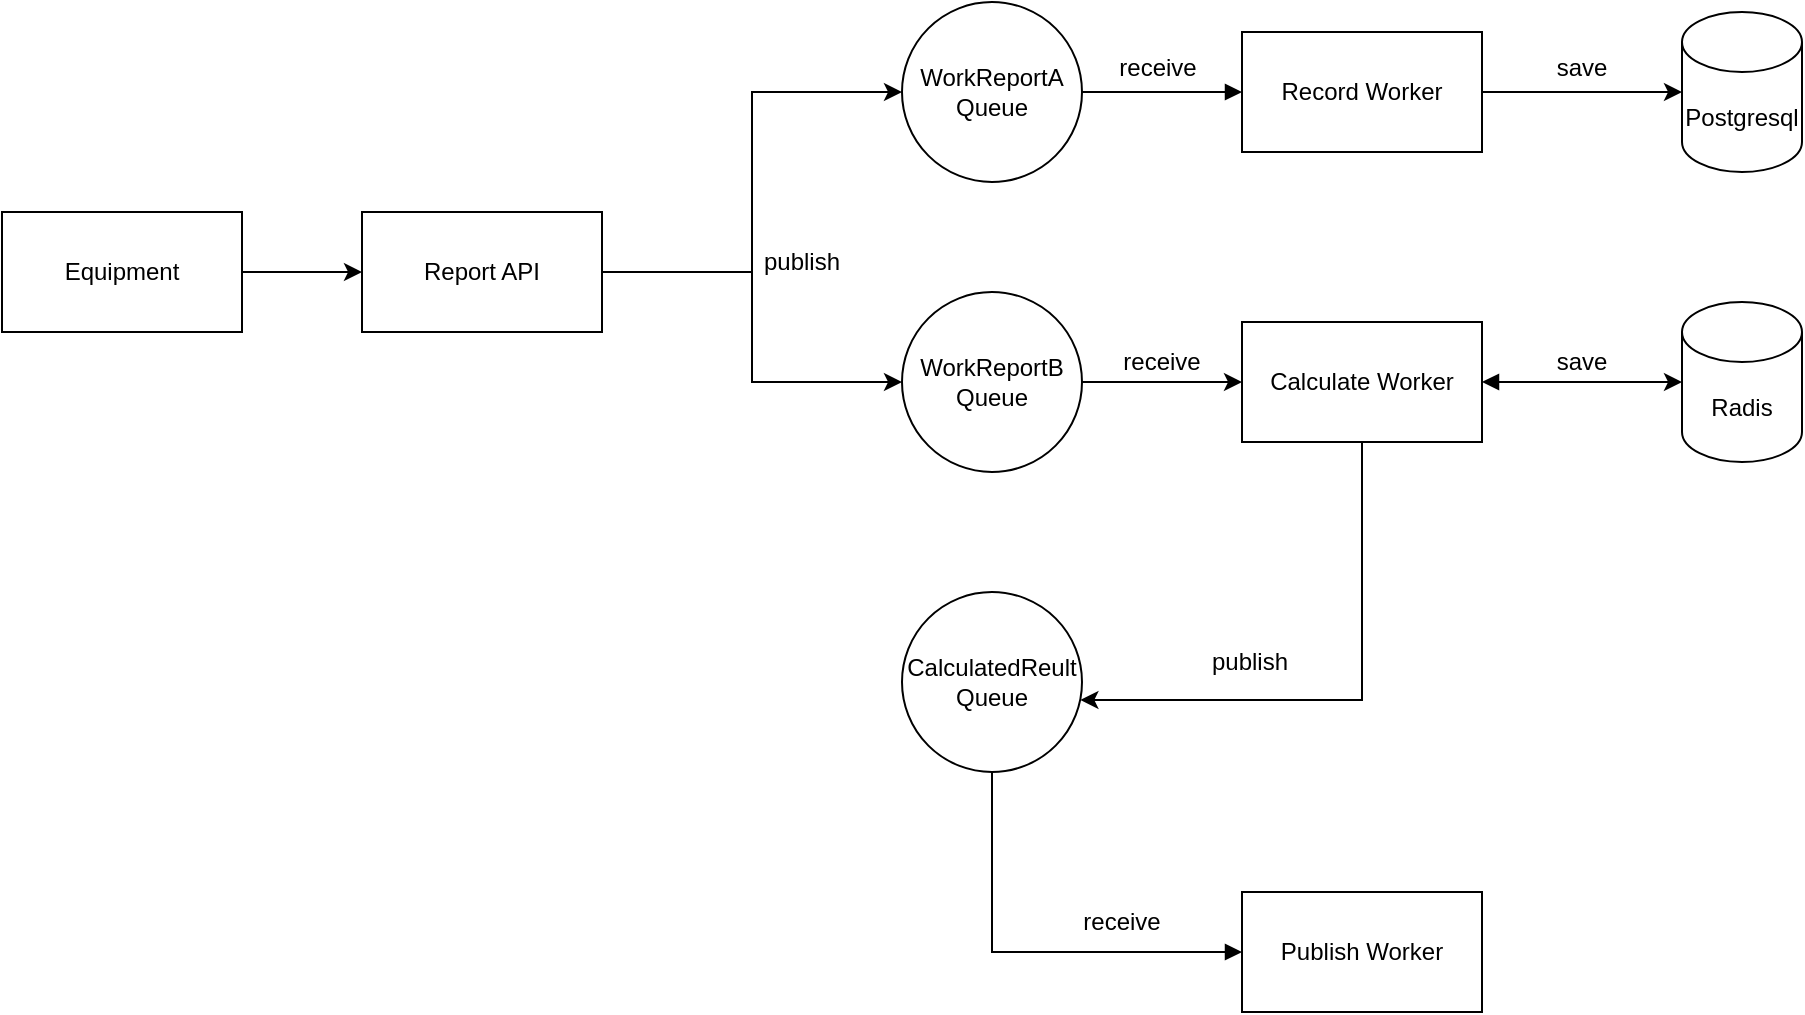 <mxfile version="21.6.7" type="device">
  <diagram name="第 1 页" id="1K3B8Xt1km4N9ShgIdWG">
    <mxGraphModel dx="2117" dy="542" grid="1" gridSize="10" guides="1" tooltips="1" connect="1" arrows="1" fold="1" page="1" pageScale="1" pageWidth="827" pageHeight="1169" math="0" shadow="0">
      <root>
        <mxCell id="0" />
        <mxCell id="1" parent="0" />
        <mxCell id="p9RCDpYJAQn7vAaSAkPp-2" style="edgeStyle=orthogonalEdgeStyle;rounded=0;orthogonalLoop=1;jettySize=auto;html=1;entryX=0;entryY=0.5;entryDx=0;entryDy=0;" edge="1" parent="1" source="D7sFi-tTN3D14zelOBgv-1" target="D7sFi-tTN3D14zelOBgv-2">
          <mxGeometry relative="1" as="geometry" />
        </mxCell>
        <mxCell id="p9RCDpYJAQn7vAaSAkPp-3" style="edgeStyle=orthogonalEdgeStyle;rounded=0;orthogonalLoop=1;jettySize=auto;html=1;" edge="1" parent="1" source="D7sFi-tTN3D14zelOBgv-1" target="p9RCDpYJAQn7vAaSAkPp-1">
          <mxGeometry relative="1" as="geometry" />
        </mxCell>
        <mxCell id="D7sFi-tTN3D14zelOBgv-1" value="Report API" style="rounded=0;whiteSpace=wrap;html=1;" parent="1" vertex="1">
          <mxGeometry y="150" width="120" height="60" as="geometry" />
        </mxCell>
        <mxCell id="D7sFi-tTN3D14zelOBgv-2" value="WorkReportA Queue" style="ellipse;whiteSpace=wrap;html=1;aspect=fixed;" parent="1" vertex="1">
          <mxGeometry x="270" y="45" width="90" height="90" as="geometry" />
        </mxCell>
        <mxCell id="D7sFi-tTN3D14zelOBgv-6" style="edgeStyle=orthogonalEdgeStyle;rounded=0;orthogonalLoop=1;jettySize=auto;html=1;entryX=1;entryY=0.5;entryDx=0;entryDy=0;startArrow=block;startFill=1;endArrow=none;endFill=0;" parent="1" source="D7sFi-tTN3D14zelOBgv-4" target="D7sFi-tTN3D14zelOBgv-2" edge="1">
          <mxGeometry relative="1" as="geometry" />
        </mxCell>
        <mxCell id="p-mnAGXUNl3uMLcOCF49-20" style="edgeStyle=orthogonalEdgeStyle;rounded=0;orthogonalLoop=1;jettySize=auto;html=1;exitX=1;exitY=0.5;exitDx=0;exitDy=0;entryX=0;entryY=0.5;entryDx=0;entryDy=0;entryPerimeter=0;" parent="1" source="D7sFi-tTN3D14zelOBgv-4" target="D7sFi-tTN3D14zelOBgv-8" edge="1">
          <mxGeometry relative="1" as="geometry" />
        </mxCell>
        <mxCell id="D7sFi-tTN3D14zelOBgv-4" value="Record Worker" style="rounded=0;whiteSpace=wrap;html=1;" parent="1" vertex="1">
          <mxGeometry x="440" y="60" width="120" height="60" as="geometry" />
        </mxCell>
        <mxCell id="D7sFi-tTN3D14zelOBgv-7" value="CalculatedReult Queue" style="ellipse;whiteSpace=wrap;html=1;aspect=fixed;" parent="1" vertex="1">
          <mxGeometry x="270" y="340" width="90" height="90" as="geometry" />
        </mxCell>
        <mxCell id="D7sFi-tTN3D14zelOBgv-8" value="Postgresql" style="shape=cylinder3;whiteSpace=wrap;html=1;boundedLbl=1;backgroundOutline=1;size=15;" parent="1" vertex="1">
          <mxGeometry x="660" y="50" width="60" height="80" as="geometry" />
        </mxCell>
        <mxCell id="D7sFi-tTN3D14zelOBgv-13" style="edgeStyle=orthogonalEdgeStyle;rounded=0;orthogonalLoop=1;jettySize=auto;html=1;entryX=0;entryY=0.5;entryDx=0;entryDy=0;entryPerimeter=0;startArrow=block;startFill=1;" parent="1" source="D7sFi-tTN3D14zelOBgv-10" target="D7sFi-tTN3D14zelOBgv-12" edge="1">
          <mxGeometry relative="1" as="geometry" />
        </mxCell>
        <mxCell id="D7sFi-tTN3D14zelOBgv-15" style="edgeStyle=orthogonalEdgeStyle;rounded=0;orthogonalLoop=1;jettySize=auto;html=1;entryX=0.991;entryY=0.6;entryDx=0;entryDy=0;entryPerimeter=0;" parent="1" source="D7sFi-tTN3D14zelOBgv-10" target="D7sFi-tTN3D14zelOBgv-7" edge="1">
          <mxGeometry relative="1" as="geometry">
            <Array as="points">
              <mxPoint x="500" y="394" />
            </Array>
          </mxGeometry>
        </mxCell>
        <mxCell id="D7sFi-tTN3D14zelOBgv-10" value="Calculate&amp;nbsp;Worker" style="rounded=0;whiteSpace=wrap;html=1;" parent="1" vertex="1">
          <mxGeometry x="440" y="205" width="120" height="60" as="geometry" />
        </mxCell>
        <mxCell id="D7sFi-tTN3D14zelOBgv-12" value="Radis" style="shape=cylinder3;whiteSpace=wrap;html=1;boundedLbl=1;backgroundOutline=1;size=15;" parent="1" vertex="1">
          <mxGeometry x="660" y="195" width="60" height="80" as="geometry" />
        </mxCell>
        <mxCell id="D7sFi-tTN3D14zelOBgv-17" style="edgeStyle=orthogonalEdgeStyle;rounded=0;orthogonalLoop=1;jettySize=auto;html=1;entryX=0.5;entryY=1;entryDx=0;entryDy=0;startArrow=block;startFill=1;endArrow=none;endFill=0;" parent="1" source="D7sFi-tTN3D14zelOBgv-16" target="D7sFi-tTN3D14zelOBgv-7" edge="1">
          <mxGeometry relative="1" as="geometry" />
        </mxCell>
        <mxCell id="D7sFi-tTN3D14zelOBgv-16" value="Publish Worker" style="rounded=0;whiteSpace=wrap;html=1;" parent="1" vertex="1">
          <mxGeometry x="440" y="490" width="120" height="60" as="geometry" />
        </mxCell>
        <mxCell id="D7sFi-tTN3D14zelOBgv-19" value="publish" style="text;html=1;strokeColor=none;fillColor=none;align=center;verticalAlign=middle;whiteSpace=wrap;rounded=0;" parent="1" vertex="1">
          <mxGeometry x="190" y="160" width="60" height="30" as="geometry" />
        </mxCell>
        <mxCell id="D7sFi-tTN3D14zelOBgv-20" value="receive" style="text;html=1;strokeColor=none;fillColor=none;align=center;verticalAlign=middle;whiteSpace=wrap;rounded=0;" parent="1" vertex="1">
          <mxGeometry x="368" y="63" width="60" height="30" as="geometry" />
        </mxCell>
        <mxCell id="D7sFi-tTN3D14zelOBgv-21" value="receive" style="text;html=1;strokeColor=none;fillColor=none;align=center;verticalAlign=middle;whiteSpace=wrap;rounded=0;" parent="1" vertex="1">
          <mxGeometry x="370" y="210" width="60" height="30" as="geometry" />
        </mxCell>
        <mxCell id="D7sFi-tTN3D14zelOBgv-22" value="save" style="text;html=1;strokeColor=none;fillColor=none;align=center;verticalAlign=middle;whiteSpace=wrap;rounded=0;" parent="1" vertex="1">
          <mxGeometry x="580" y="210" width="60" height="30" as="geometry" />
        </mxCell>
        <mxCell id="D7sFi-tTN3D14zelOBgv-24" value="save" style="text;html=1;strokeColor=none;fillColor=none;align=center;verticalAlign=middle;whiteSpace=wrap;rounded=0;" parent="1" vertex="1">
          <mxGeometry x="580" y="63" width="60" height="30" as="geometry" />
        </mxCell>
        <mxCell id="D7sFi-tTN3D14zelOBgv-25" value="publish" style="text;html=1;strokeColor=none;fillColor=none;align=center;verticalAlign=middle;whiteSpace=wrap;rounded=0;" parent="1" vertex="1">
          <mxGeometry x="414" y="360" width="60" height="30" as="geometry" />
        </mxCell>
        <mxCell id="D7sFi-tTN3D14zelOBgv-26" value="receive" style="text;html=1;strokeColor=none;fillColor=none;align=center;verticalAlign=middle;whiteSpace=wrap;rounded=0;" parent="1" vertex="1">
          <mxGeometry x="350" y="490" width="60" height="30" as="geometry" />
        </mxCell>
        <mxCell id="D7sFi-tTN3D14zelOBgv-28" style="edgeStyle=orthogonalEdgeStyle;rounded=0;orthogonalLoop=1;jettySize=auto;html=1;entryX=0;entryY=0.5;entryDx=0;entryDy=0;" parent="1" source="D7sFi-tTN3D14zelOBgv-27" target="D7sFi-tTN3D14zelOBgv-1" edge="1">
          <mxGeometry relative="1" as="geometry" />
        </mxCell>
        <mxCell id="D7sFi-tTN3D14zelOBgv-27" value="Equipment" style="rounded=0;whiteSpace=wrap;html=1;" parent="1" vertex="1">
          <mxGeometry x="-180" y="150" width="120" height="60" as="geometry" />
        </mxCell>
        <mxCell id="p9RCDpYJAQn7vAaSAkPp-5" style="edgeStyle=orthogonalEdgeStyle;rounded=0;orthogonalLoop=1;jettySize=auto;html=1;entryX=0;entryY=0.5;entryDx=0;entryDy=0;" edge="1" parent="1" source="p9RCDpYJAQn7vAaSAkPp-1" target="D7sFi-tTN3D14zelOBgv-10">
          <mxGeometry relative="1" as="geometry" />
        </mxCell>
        <mxCell id="p9RCDpYJAQn7vAaSAkPp-1" value="WorkReportB Queue" style="ellipse;whiteSpace=wrap;html=1;aspect=fixed;" vertex="1" parent="1">
          <mxGeometry x="270" y="190" width="90" height="90" as="geometry" />
        </mxCell>
      </root>
    </mxGraphModel>
  </diagram>
</mxfile>
